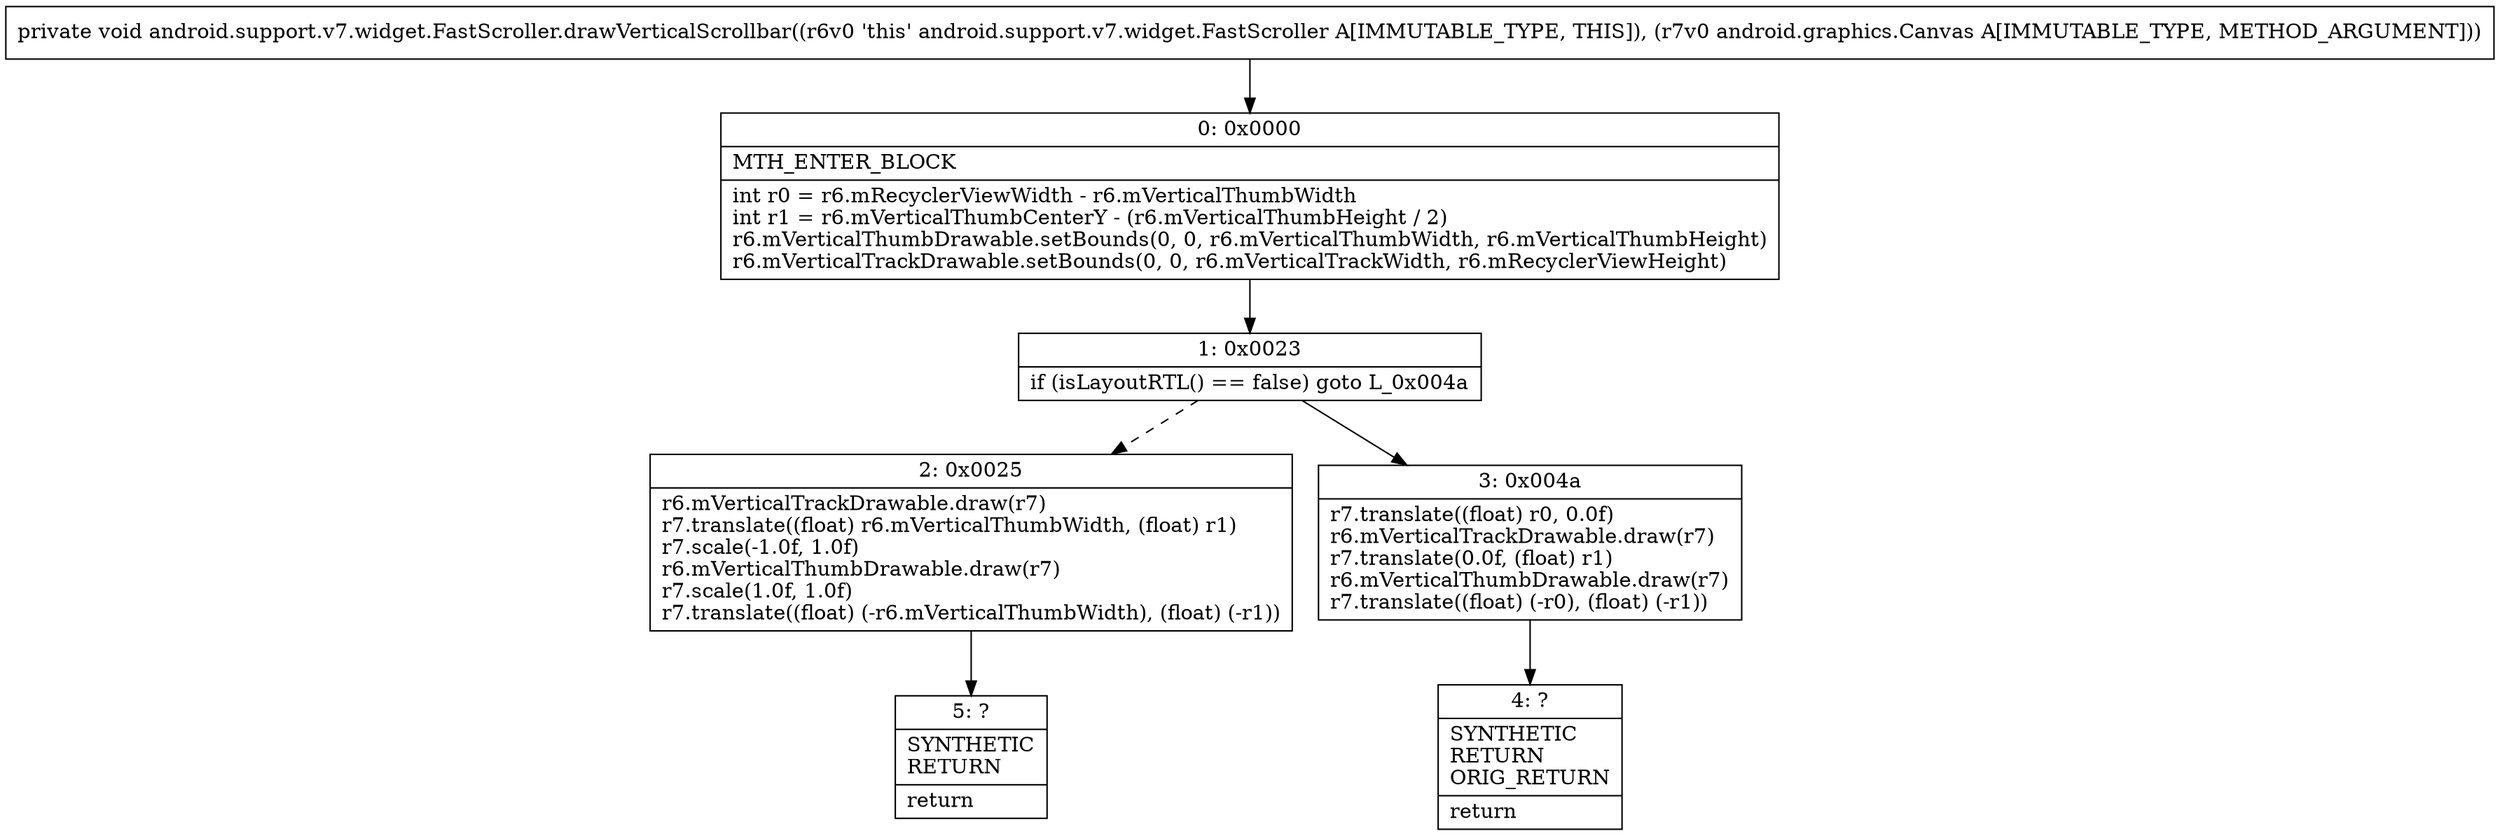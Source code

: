 digraph "CFG forandroid.support.v7.widget.FastScroller.drawVerticalScrollbar(Landroid\/graphics\/Canvas;)V" {
Node_0 [shape=record,label="{0\:\ 0x0000|MTH_ENTER_BLOCK\l|int r0 = r6.mRecyclerViewWidth \- r6.mVerticalThumbWidth\lint r1 = r6.mVerticalThumbCenterY \- (r6.mVerticalThumbHeight \/ 2)\lr6.mVerticalThumbDrawable.setBounds(0, 0, r6.mVerticalThumbWidth, r6.mVerticalThumbHeight)\lr6.mVerticalTrackDrawable.setBounds(0, 0, r6.mVerticalTrackWidth, r6.mRecyclerViewHeight)\l}"];
Node_1 [shape=record,label="{1\:\ 0x0023|if (isLayoutRTL() == false) goto L_0x004a\l}"];
Node_2 [shape=record,label="{2\:\ 0x0025|r6.mVerticalTrackDrawable.draw(r7)\lr7.translate((float) r6.mVerticalThumbWidth, (float) r1)\lr7.scale(\-1.0f, 1.0f)\lr6.mVerticalThumbDrawable.draw(r7)\lr7.scale(1.0f, 1.0f)\lr7.translate((float) (\-r6.mVerticalThumbWidth), (float) (\-r1))\l}"];
Node_3 [shape=record,label="{3\:\ 0x004a|r7.translate((float) r0, 0.0f)\lr6.mVerticalTrackDrawable.draw(r7)\lr7.translate(0.0f, (float) r1)\lr6.mVerticalThumbDrawable.draw(r7)\lr7.translate((float) (\-r0), (float) (\-r1))\l}"];
Node_4 [shape=record,label="{4\:\ ?|SYNTHETIC\lRETURN\lORIG_RETURN\l|return\l}"];
Node_5 [shape=record,label="{5\:\ ?|SYNTHETIC\lRETURN\l|return\l}"];
MethodNode[shape=record,label="{private void android.support.v7.widget.FastScroller.drawVerticalScrollbar((r6v0 'this' android.support.v7.widget.FastScroller A[IMMUTABLE_TYPE, THIS]), (r7v0 android.graphics.Canvas A[IMMUTABLE_TYPE, METHOD_ARGUMENT])) }"];
MethodNode -> Node_0;
Node_0 -> Node_1;
Node_1 -> Node_2[style=dashed];
Node_1 -> Node_3;
Node_2 -> Node_5;
Node_3 -> Node_4;
}

